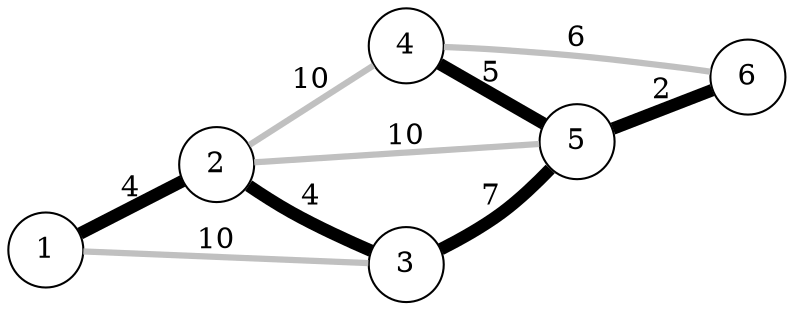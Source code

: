 graph G {          
  rankdir=LR;          
  node [shape = circle,size=0.5];          
  // graph attributes:          
  // nNodes=6          
  // nEdges=9          

  // node-list:
  1; // deg=2
  2; // deg=4
  3; // deg=3
  4; // deg=3
  5; // deg=4
  6; // deg=2

  // edge-list:
  1 -- 2 [style="setlinewidth(6)",label=4,len=1.5,color="black"];
  1 -- 3 [style="setlinewidth(3)",label=10,len=1.5,color="grey"];
  2 -- 3 [style="setlinewidth(6)",label=4,len=1.5,color="black"];
  2 -- 4 [style="setlinewidth(3)",label=10,len=1.5,color="grey"];
  2 -- 5 [style="setlinewidth(3)",label=10,len=1.5,color="grey"];
  3 -- 5 [style="setlinewidth(6)",label=7,len=1.5,color="black"];
  4 -- 5 [style="setlinewidth(6)",label=5,len=1.5,color="black"];
  4 -- 6 [style="setlinewidth(3)",label=6,len=1.5,color="grey"];
  5 -- 6 [style="setlinewidth(6)",label=2,len=1.5,color="black"];
}
